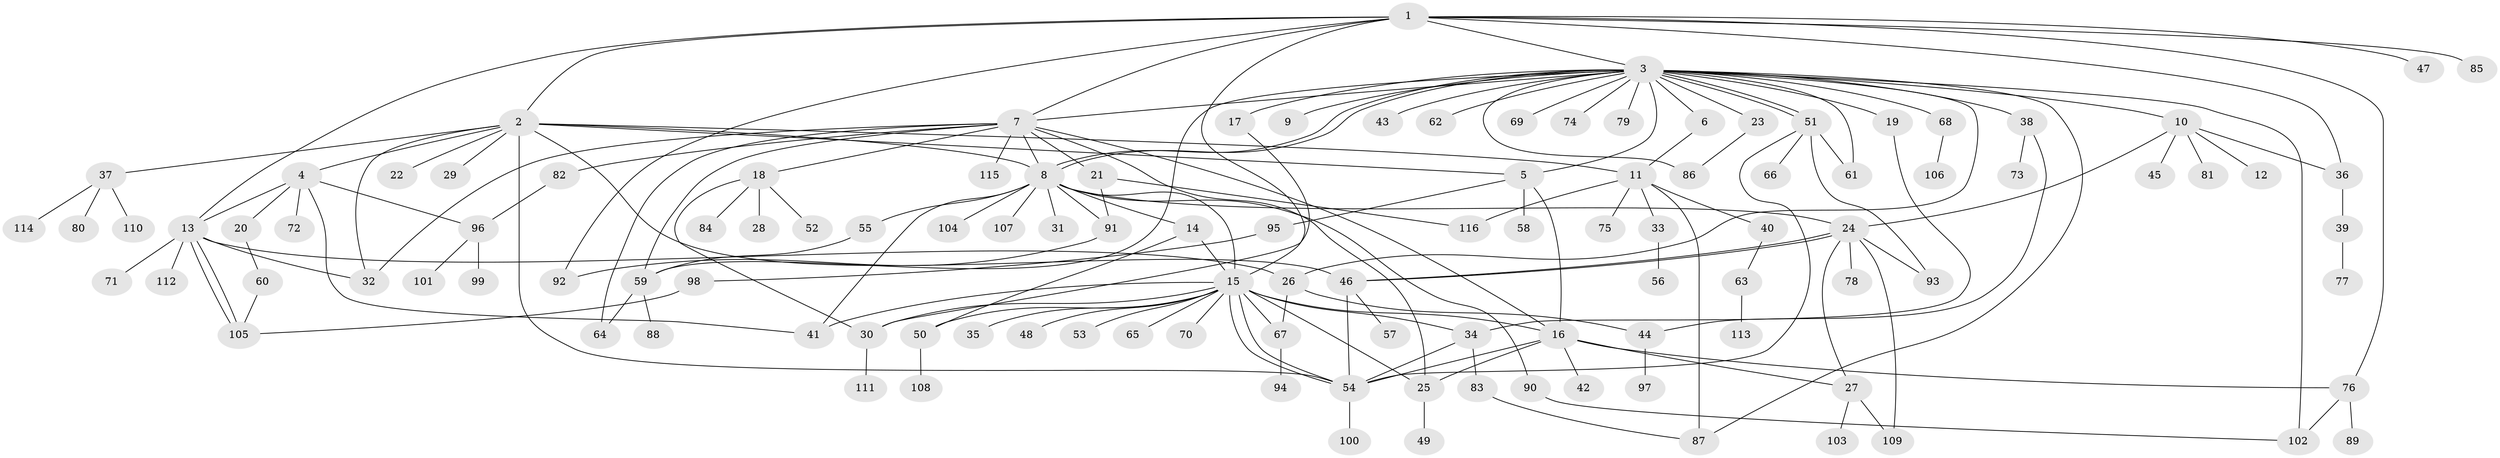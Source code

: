 // Generated by graph-tools (version 1.1) at 2025/01/03/09/25 03:01:53]
// undirected, 116 vertices, 170 edges
graph export_dot {
graph [start="1"]
  node [color=gray90,style=filled];
  1;
  2;
  3;
  4;
  5;
  6;
  7;
  8;
  9;
  10;
  11;
  12;
  13;
  14;
  15;
  16;
  17;
  18;
  19;
  20;
  21;
  22;
  23;
  24;
  25;
  26;
  27;
  28;
  29;
  30;
  31;
  32;
  33;
  34;
  35;
  36;
  37;
  38;
  39;
  40;
  41;
  42;
  43;
  44;
  45;
  46;
  47;
  48;
  49;
  50;
  51;
  52;
  53;
  54;
  55;
  56;
  57;
  58;
  59;
  60;
  61;
  62;
  63;
  64;
  65;
  66;
  67;
  68;
  69;
  70;
  71;
  72;
  73;
  74;
  75;
  76;
  77;
  78;
  79;
  80;
  81;
  82;
  83;
  84;
  85;
  86;
  87;
  88;
  89;
  90;
  91;
  92;
  93;
  94;
  95;
  96;
  97;
  98;
  99;
  100;
  101;
  102;
  103;
  104;
  105;
  106;
  107;
  108;
  109;
  110;
  111;
  112;
  113;
  114;
  115;
  116;
  1 -- 2;
  1 -- 3;
  1 -- 7;
  1 -- 13;
  1 -- 15;
  1 -- 36;
  1 -- 47;
  1 -- 76;
  1 -- 85;
  1 -- 92;
  2 -- 4;
  2 -- 5;
  2 -- 8;
  2 -- 11;
  2 -- 22;
  2 -- 29;
  2 -- 32;
  2 -- 37;
  2 -- 46;
  2 -- 54;
  3 -- 5;
  3 -- 6;
  3 -- 7;
  3 -- 8;
  3 -- 8;
  3 -- 9;
  3 -- 10;
  3 -- 17;
  3 -- 19;
  3 -- 23;
  3 -- 26;
  3 -- 38;
  3 -- 43;
  3 -- 51;
  3 -- 51;
  3 -- 59;
  3 -- 61;
  3 -- 62;
  3 -- 68;
  3 -- 69;
  3 -- 74;
  3 -- 79;
  3 -- 86;
  3 -- 87;
  3 -- 102;
  4 -- 13;
  4 -- 20;
  4 -- 41;
  4 -- 72;
  4 -- 96;
  5 -- 16;
  5 -- 58;
  5 -- 95;
  6 -- 11;
  7 -- 8;
  7 -- 16;
  7 -- 18;
  7 -- 21;
  7 -- 25;
  7 -- 32;
  7 -- 59;
  7 -- 64;
  7 -- 82;
  7 -- 115;
  8 -- 14;
  8 -- 15;
  8 -- 24;
  8 -- 31;
  8 -- 41;
  8 -- 55;
  8 -- 90;
  8 -- 91;
  8 -- 104;
  8 -- 107;
  10 -- 12;
  10 -- 24;
  10 -- 36;
  10 -- 45;
  10 -- 81;
  11 -- 33;
  11 -- 40;
  11 -- 75;
  11 -- 87;
  11 -- 116;
  13 -- 26;
  13 -- 32;
  13 -- 71;
  13 -- 105;
  13 -- 105;
  13 -- 112;
  14 -- 15;
  14 -- 50;
  15 -- 16;
  15 -- 25;
  15 -- 30;
  15 -- 34;
  15 -- 35;
  15 -- 41;
  15 -- 48;
  15 -- 50;
  15 -- 53;
  15 -- 54;
  15 -- 54;
  15 -- 65;
  15 -- 67;
  15 -- 70;
  16 -- 25;
  16 -- 27;
  16 -- 42;
  16 -- 54;
  16 -- 76;
  17 -- 30;
  18 -- 28;
  18 -- 30;
  18 -- 52;
  18 -- 84;
  19 -- 34;
  20 -- 60;
  21 -- 91;
  21 -- 116;
  23 -- 86;
  24 -- 27;
  24 -- 46;
  24 -- 46;
  24 -- 78;
  24 -- 93;
  24 -- 109;
  25 -- 49;
  26 -- 44;
  26 -- 67;
  27 -- 103;
  27 -- 109;
  30 -- 111;
  33 -- 56;
  34 -- 54;
  34 -- 83;
  36 -- 39;
  37 -- 80;
  37 -- 110;
  37 -- 114;
  38 -- 44;
  38 -- 73;
  39 -- 77;
  40 -- 63;
  44 -- 97;
  46 -- 54;
  46 -- 57;
  50 -- 108;
  51 -- 54;
  51 -- 61;
  51 -- 66;
  51 -- 93;
  54 -- 100;
  55 -- 59;
  59 -- 64;
  59 -- 88;
  60 -- 105;
  63 -- 113;
  67 -- 94;
  68 -- 106;
  76 -- 89;
  76 -- 102;
  82 -- 96;
  83 -- 87;
  90 -- 102;
  91 -- 92;
  95 -- 98;
  96 -- 99;
  96 -- 101;
  98 -- 105;
}
